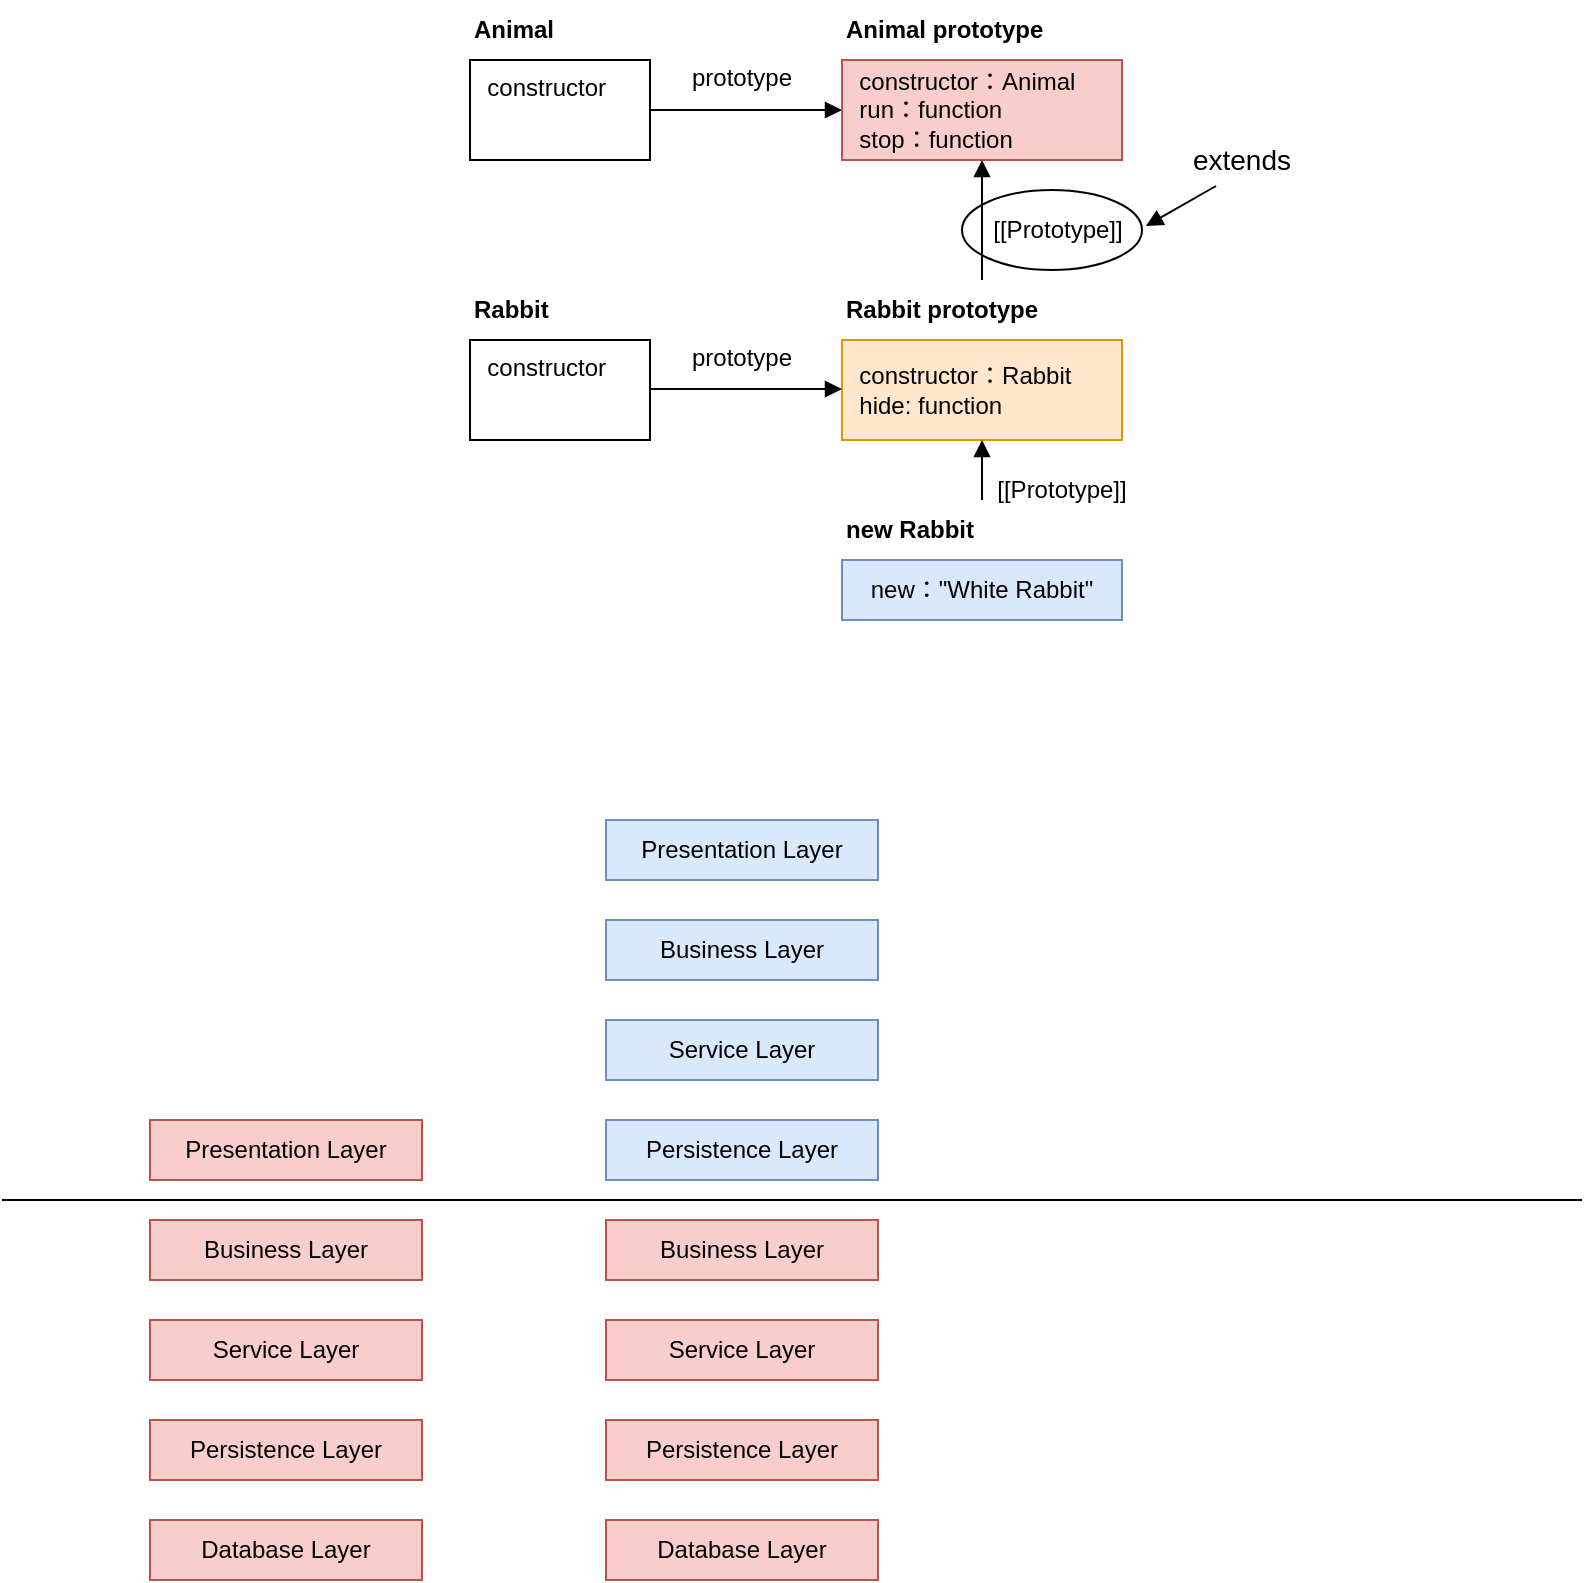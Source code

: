 <mxfile version="24.5.2" type="github">
  <diagram name="第 1 页" id="Z4ITSrSQIr3gGmsO1aMu">
    <mxGraphModel dx="788" dy="687" grid="1" gridSize="10" guides="1" tooltips="1" connect="1" arrows="1" fold="1" page="1" pageScale="1" pageWidth="827" pageHeight="1169" math="0" shadow="0">
      <root>
        <mxCell id="0" />
        <mxCell id="1" parent="0" />
        <mxCell id="4CJ6EeusNSlKQL4BJ9W--18" value="" style="ellipse;whiteSpace=wrap;html=1;" vertex="1" parent="1">
          <mxGeometry x="500" y="345" width="90" height="40" as="geometry" />
        </mxCell>
        <mxCell id="4CJ6EeusNSlKQL4BJ9W--1" value="new：&quot;White Rabbit&quot;" style="rounded=0;whiteSpace=wrap;html=1;fillColor=#dae8fc;strokeColor=#6c8ebf;" vertex="1" parent="1">
          <mxGeometry x="440" y="530" width="140" height="30" as="geometry" />
        </mxCell>
        <mxCell id="4CJ6EeusNSlKQL4BJ9W--2" value="&amp;nbsp; constructor：Rabbit&lt;br&gt;&amp;nbsp; hide: function" style="rounded=0;whiteSpace=wrap;html=1;align=left;fillColor=#ffe6cc;strokeColor=#d79b00;" vertex="1" parent="1">
          <mxGeometry x="440" y="420" width="140" height="50" as="geometry" />
        </mxCell>
        <mxCell id="4CJ6EeusNSlKQL4BJ9W--3" value="&amp;nbsp; constructor：Animal&lt;br&gt;&amp;nbsp; run：function&lt;br&gt;&amp;nbsp; stop：function" style="rounded=0;whiteSpace=wrap;html=1;align=left;fillColor=#f8cecc;strokeColor=#b85450;" vertex="1" parent="1">
          <mxGeometry x="440" y="280" width="140" height="50" as="geometry" />
        </mxCell>
        <mxCell id="4CJ6EeusNSlKQL4BJ9W--4" value="Animal prototype" style="text;html=1;align=left;verticalAlign=middle;whiteSpace=wrap;rounded=0;fontStyle=1;" vertex="1" parent="1">
          <mxGeometry x="440" y="250" width="140" height="30" as="geometry" />
        </mxCell>
        <mxCell id="4CJ6EeusNSlKQL4BJ9W--15" value="" style="edgeStyle=orthogonalEdgeStyle;rounded=0;orthogonalLoop=1;jettySize=auto;html=1;endArrow=block;endFill=1;" edge="1" parent="1" source="4CJ6EeusNSlKQL4BJ9W--5">
          <mxGeometry relative="1" as="geometry">
            <mxPoint x="510" y="330" as="targetPoint" />
          </mxGeometry>
        </mxCell>
        <mxCell id="4CJ6EeusNSlKQL4BJ9W--5" value="Rabbit prototype" style="text;html=1;align=left;verticalAlign=middle;whiteSpace=wrap;rounded=0;fontStyle=1;" vertex="1" parent="1">
          <mxGeometry x="440" y="390" width="140" height="30" as="geometry" />
        </mxCell>
        <mxCell id="4CJ6EeusNSlKQL4BJ9W--14" value="" style="edgeStyle=orthogonalEdgeStyle;rounded=0;orthogonalLoop=1;jettySize=auto;html=1;endArrow=block;endFill=1;" edge="1" parent="1" source="4CJ6EeusNSlKQL4BJ9W--6">
          <mxGeometry relative="1" as="geometry">
            <mxPoint x="510" y="470" as="targetPoint" />
          </mxGeometry>
        </mxCell>
        <mxCell id="4CJ6EeusNSlKQL4BJ9W--6" value="new Rabbit" style="text;html=1;align=left;verticalAlign=middle;whiteSpace=wrap;rounded=0;fontStyle=1;" vertex="1" parent="1">
          <mxGeometry x="440" y="500" width="140" height="30" as="geometry" />
        </mxCell>
        <mxCell id="4CJ6EeusNSlKQL4BJ9W--7" value="&amp;nbsp; constructor" style="rounded=0;whiteSpace=wrap;html=1;verticalAlign=top;align=left;" vertex="1" parent="1">
          <mxGeometry x="254" y="420" width="90" height="50" as="geometry" />
        </mxCell>
        <mxCell id="4CJ6EeusNSlKQL4BJ9W--12" value="" style="edgeStyle=orthogonalEdgeStyle;rounded=0;orthogonalLoop=1;jettySize=auto;html=1;entryX=0;entryY=0.5;entryDx=0;entryDy=0;endArrow=block;endFill=1;" edge="1" parent="1" source="4CJ6EeusNSlKQL4BJ9W--8" target="4CJ6EeusNSlKQL4BJ9W--3">
          <mxGeometry relative="1" as="geometry">
            <mxPoint x="380" y="305" as="targetPoint" />
          </mxGeometry>
        </mxCell>
        <mxCell id="4CJ6EeusNSlKQL4BJ9W--8" value="&amp;nbsp; constructor" style="rounded=0;whiteSpace=wrap;html=1;verticalAlign=top;align=left;" vertex="1" parent="1">
          <mxGeometry x="254" y="280" width="90" height="50" as="geometry" />
        </mxCell>
        <mxCell id="4CJ6EeusNSlKQL4BJ9W--9" value="Animal" style="text;html=1;align=left;verticalAlign=middle;whiteSpace=wrap;rounded=0;fontStyle=1;" vertex="1" parent="1">
          <mxGeometry x="254" y="250" width="90" height="30" as="geometry" />
        </mxCell>
        <mxCell id="4CJ6EeusNSlKQL4BJ9W--10" value="Rabbit" style="text;html=1;align=left;verticalAlign=middle;whiteSpace=wrap;rounded=0;fontStyle=1;" vertex="1" parent="1">
          <mxGeometry x="254" y="390" width="90" height="30" as="geometry" />
        </mxCell>
        <mxCell id="4CJ6EeusNSlKQL4BJ9W--13" value="" style="edgeStyle=orthogonalEdgeStyle;rounded=0;orthogonalLoop=1;jettySize=auto;html=1;entryX=0;entryY=0.5;entryDx=0;entryDy=0;endArrow=block;endFill=1;" edge="1" parent="1">
          <mxGeometry relative="1" as="geometry">
            <mxPoint x="344" y="444.5" as="sourcePoint" />
            <mxPoint x="440" y="444.5" as="targetPoint" />
          </mxGeometry>
        </mxCell>
        <mxCell id="4CJ6EeusNSlKQL4BJ9W--16" value="[[Prototype]]" style="text;html=1;align=center;verticalAlign=middle;whiteSpace=wrap;rounded=0;" vertex="1" parent="1">
          <mxGeometry x="510" y="480" width="80" height="30" as="geometry" />
        </mxCell>
        <mxCell id="4CJ6EeusNSlKQL4BJ9W--17" value="[[Prototype]]" style="text;html=1;align=center;verticalAlign=middle;whiteSpace=wrap;rounded=0;" vertex="1" parent="1">
          <mxGeometry x="508" y="350" width="80" height="30" as="geometry" />
        </mxCell>
        <mxCell id="4CJ6EeusNSlKQL4BJ9W--19" value="extends" style="text;html=1;align=center;verticalAlign=middle;whiteSpace=wrap;rounded=0;fontSize=14;" vertex="1" parent="1">
          <mxGeometry x="610" y="315" width="60" height="30" as="geometry" />
        </mxCell>
        <mxCell id="4CJ6EeusNSlKQL4BJ9W--20" value="" style="curved=1;endArrow=block;html=1;rounded=0;entryX=1;entryY=0.5;entryDx=0;entryDy=0;exitX=0.25;exitY=1;exitDx=0;exitDy=0;endFill=1;" edge="1" parent="1">
          <mxGeometry width="50" height="50" relative="1" as="geometry">
            <mxPoint x="627" y="343" as="sourcePoint" />
            <mxPoint x="592" y="363" as="targetPoint" />
            <Array as="points" />
          </mxGeometry>
        </mxCell>
        <mxCell id="4CJ6EeusNSlKQL4BJ9W--21" value="prototype" style="text;html=1;align=center;verticalAlign=middle;whiteSpace=wrap;rounded=0;fontSize=12;" vertex="1" parent="1">
          <mxGeometry x="360" y="274" width="60" height="30" as="geometry" />
        </mxCell>
        <mxCell id="4CJ6EeusNSlKQL4BJ9W--22" value="prototype" style="text;html=1;align=center;verticalAlign=middle;whiteSpace=wrap;rounded=0;fontSize=12;" vertex="1" parent="1">
          <mxGeometry x="360" y="414" width="60" height="30" as="geometry" />
        </mxCell>
        <mxCell id="4CJ6EeusNSlKQL4BJ9W--23" value="Presentation Layer" style="rounded=0;whiteSpace=wrap;html=1;hachureGap=4;fontFamily=Helvetica;fillColor=#f8cecc;strokeColor=#b85450;" vertex="1" parent="1">
          <mxGeometry x="94" y="810" width="136" height="30" as="geometry" />
        </mxCell>
        <mxCell id="4CJ6EeusNSlKQL4BJ9W--24" value="Business Layer" style="rounded=0;whiteSpace=wrap;html=1;hachureGap=4;fontFamily=Helvetica;fillColor=#f8cecc;strokeColor=#b85450;" vertex="1" parent="1">
          <mxGeometry x="94" y="860" width="136" height="30" as="geometry" />
        </mxCell>
        <mxCell id="4CJ6EeusNSlKQL4BJ9W--25" value="Service Layer" style="rounded=0;whiteSpace=wrap;html=1;hachureGap=4;fontFamily=Helvetica;fillColor=#f8cecc;strokeColor=#b85450;" vertex="1" parent="1">
          <mxGeometry x="94" y="910" width="136" height="30" as="geometry" />
        </mxCell>
        <mxCell id="4CJ6EeusNSlKQL4BJ9W--26" value="Persistence Layer" style="rounded=0;whiteSpace=wrap;html=1;hachureGap=4;fontFamily=Helvetica;fillColor=#f8cecc;strokeColor=#b85450;" vertex="1" parent="1">
          <mxGeometry x="94" y="960" width="136" height="30" as="geometry" />
        </mxCell>
        <mxCell id="4CJ6EeusNSlKQL4BJ9W--27" value="Database Layer" style="rounded=0;whiteSpace=wrap;html=1;hachureGap=4;fontFamily=Helvetica;fillColor=#f8cecc;strokeColor=#b85450;" vertex="1" parent="1">
          <mxGeometry x="94" y="1010" width="136" height="30" as="geometry" />
        </mxCell>
        <mxCell id="4CJ6EeusNSlKQL4BJ9W--28" value="" style="endArrow=none;html=1;rounded=0;" edge="1" parent="1">
          <mxGeometry width="50" height="50" relative="1" as="geometry">
            <mxPoint x="20" y="850" as="sourcePoint" />
            <mxPoint x="810" y="850" as="targetPoint" />
          </mxGeometry>
        </mxCell>
        <mxCell id="4CJ6EeusNSlKQL4BJ9W--29" value="Presentation Layer" style="rounded=0;whiteSpace=wrap;html=1;hachureGap=4;fontFamily=Helvetica;fillColor=#dae8fc;strokeColor=#6c8ebf;" vertex="1" parent="1">
          <mxGeometry x="322" y="660" width="136" height="30" as="geometry" />
        </mxCell>
        <mxCell id="4CJ6EeusNSlKQL4BJ9W--30" value="Business Layer" style="rounded=0;whiteSpace=wrap;html=1;hachureGap=4;fontFamily=Helvetica;fillColor=#dae8fc;strokeColor=#6c8ebf;" vertex="1" parent="1">
          <mxGeometry x="322" y="710" width="136" height="30" as="geometry" />
        </mxCell>
        <mxCell id="4CJ6EeusNSlKQL4BJ9W--31" value="Service Layer" style="rounded=0;whiteSpace=wrap;html=1;hachureGap=4;fontFamily=Helvetica;fillColor=#dae8fc;strokeColor=#6c8ebf;" vertex="1" parent="1">
          <mxGeometry x="322" y="760" width="136" height="30" as="geometry" />
        </mxCell>
        <mxCell id="4CJ6EeusNSlKQL4BJ9W--32" value="Persistence Layer" style="rounded=0;whiteSpace=wrap;html=1;hachureGap=4;fontFamily=Helvetica;fillColor=#dae8fc;strokeColor=#6c8ebf;" vertex="1" parent="1">
          <mxGeometry x="322" y="810" width="136" height="30" as="geometry" />
        </mxCell>
        <mxCell id="4CJ6EeusNSlKQL4BJ9W--33" value="Business Layer" style="rounded=0;whiteSpace=wrap;html=1;hachureGap=4;fontFamily=Helvetica;fillColor=#f8cecc;strokeColor=#b85450;" vertex="1" parent="1">
          <mxGeometry x="322" y="860" width="136" height="30" as="geometry" />
        </mxCell>
        <mxCell id="4CJ6EeusNSlKQL4BJ9W--34" value="Service Layer" style="rounded=0;whiteSpace=wrap;html=1;hachureGap=4;fontFamily=Helvetica;fillColor=#f8cecc;strokeColor=#b85450;" vertex="1" parent="1">
          <mxGeometry x="322" y="910" width="136" height="30" as="geometry" />
        </mxCell>
        <mxCell id="4CJ6EeusNSlKQL4BJ9W--35" value="Persistence Layer" style="rounded=0;whiteSpace=wrap;html=1;hachureGap=4;fontFamily=Helvetica;fillColor=#f8cecc;strokeColor=#b85450;" vertex="1" parent="1">
          <mxGeometry x="322" y="960" width="136" height="30" as="geometry" />
        </mxCell>
        <mxCell id="4CJ6EeusNSlKQL4BJ9W--36" value="Database Layer" style="rounded=0;whiteSpace=wrap;html=1;hachureGap=4;fontFamily=Helvetica;fillColor=#f8cecc;strokeColor=#b85450;" vertex="1" parent="1">
          <mxGeometry x="322" y="1010" width="136" height="30" as="geometry" />
        </mxCell>
      </root>
    </mxGraphModel>
  </diagram>
</mxfile>
